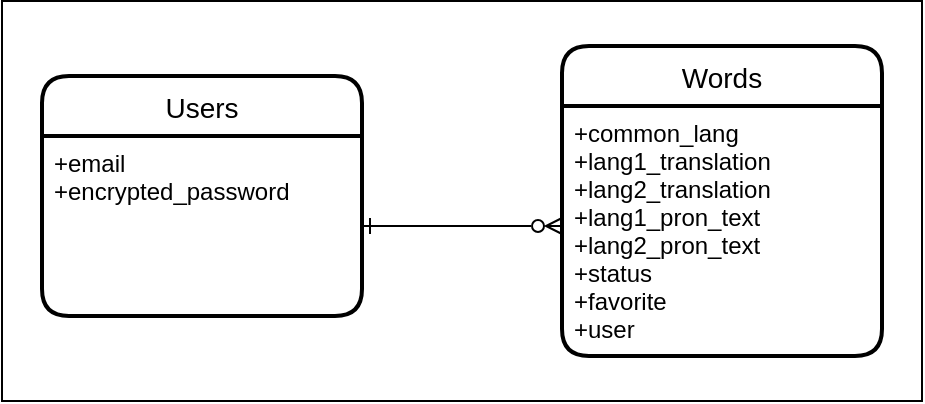 <mxfile>
    <diagram id="_EyADjW_x3JnZ6WO9ay6" name="ページ1">
        <mxGraphModel dx="576" dy="419" grid="1" gridSize="10" guides="1" tooltips="1" connect="1" arrows="1" fold="1" page="1" pageScale="1" pageWidth="827" pageHeight="1169" background="#ffffff" math="0" shadow="0">
            <root>
                <mxCell id="0"/>
                <mxCell id="1" parent="0"/>
                <mxCell id="2" value="Users" style="swimlane;childLayout=stackLayout;horizontal=1;startSize=30;horizontalStack=0;rounded=1;fontSize=14;fontStyle=0;strokeWidth=2;resizeParent=0;resizeLast=1;shadow=0;dashed=0;align=center;labelBackgroundColor=#FFFFFF;fontColor=#000000;" parent="1" vertex="1">
                    <mxGeometry x="220" y="160" width="160" height="120" as="geometry"/>
                </mxCell>
                <mxCell id="3" value="+email&#10;+encrypted_password" style="align=left;strokeColor=none;fillColor=none;spacingLeft=4;fontSize=12;verticalAlign=top;resizable=0;rotatable=0;part=1;labelBackgroundColor=#FFFFFF;fontColor=#000000;" parent="2" vertex="1">
                    <mxGeometry y="30" width="160" height="90" as="geometry"/>
                </mxCell>
                <mxCell id="4" value="Words" style="swimlane;childLayout=stackLayout;horizontal=1;startSize=30;horizontalStack=0;rounded=1;fontSize=14;fontStyle=0;strokeWidth=2;resizeParent=0;resizeLast=1;shadow=0;dashed=0;align=center;labelBackgroundColor=#FFFFFF;fontColor=#000000;" parent="1" vertex="1">
                    <mxGeometry x="480" y="145" width="160" height="155" as="geometry"/>
                </mxCell>
                <mxCell id="5" value="+common_lang&#10;+lang1_translation&#10;+lang2_translation&#10;+lang1_pron_text&#10;+lang2_pron_text&#10;+status&#10;+favorite&#10;+user" style="align=left;strokeColor=none;fillColor=none;spacingLeft=4;fontSize=12;verticalAlign=top;resizable=0;rotatable=0;part=1;fontStyle=0;labelBackgroundColor=#FFFFFF;fontColor=#000000;" parent="4" vertex="1">
                    <mxGeometry y="30" width="160" height="125" as="geometry"/>
                </mxCell>
                <mxCell id="6" style="edgeStyle=none;html=1;exitX=1;exitY=0.5;exitDx=0;exitDy=0;startArrow=ERone;startFill=0;endArrow=ERzeroToMany;endFill=0;" parent="1" source="3" edge="1">
                    <mxGeometry relative="1" as="geometry">
                        <mxPoint x="480" y="235" as="targetPoint"/>
                    </mxGeometry>
                </mxCell>
                <mxCell id="7" value="" style="rounded=0;whiteSpace=wrap;html=1;fillColor=none;" vertex="1" parent="1">
                    <mxGeometry x="200" y="122.5" width="460" height="200" as="geometry"/>
                </mxCell>
            </root>
        </mxGraphModel>
    </diagram>
</mxfile>